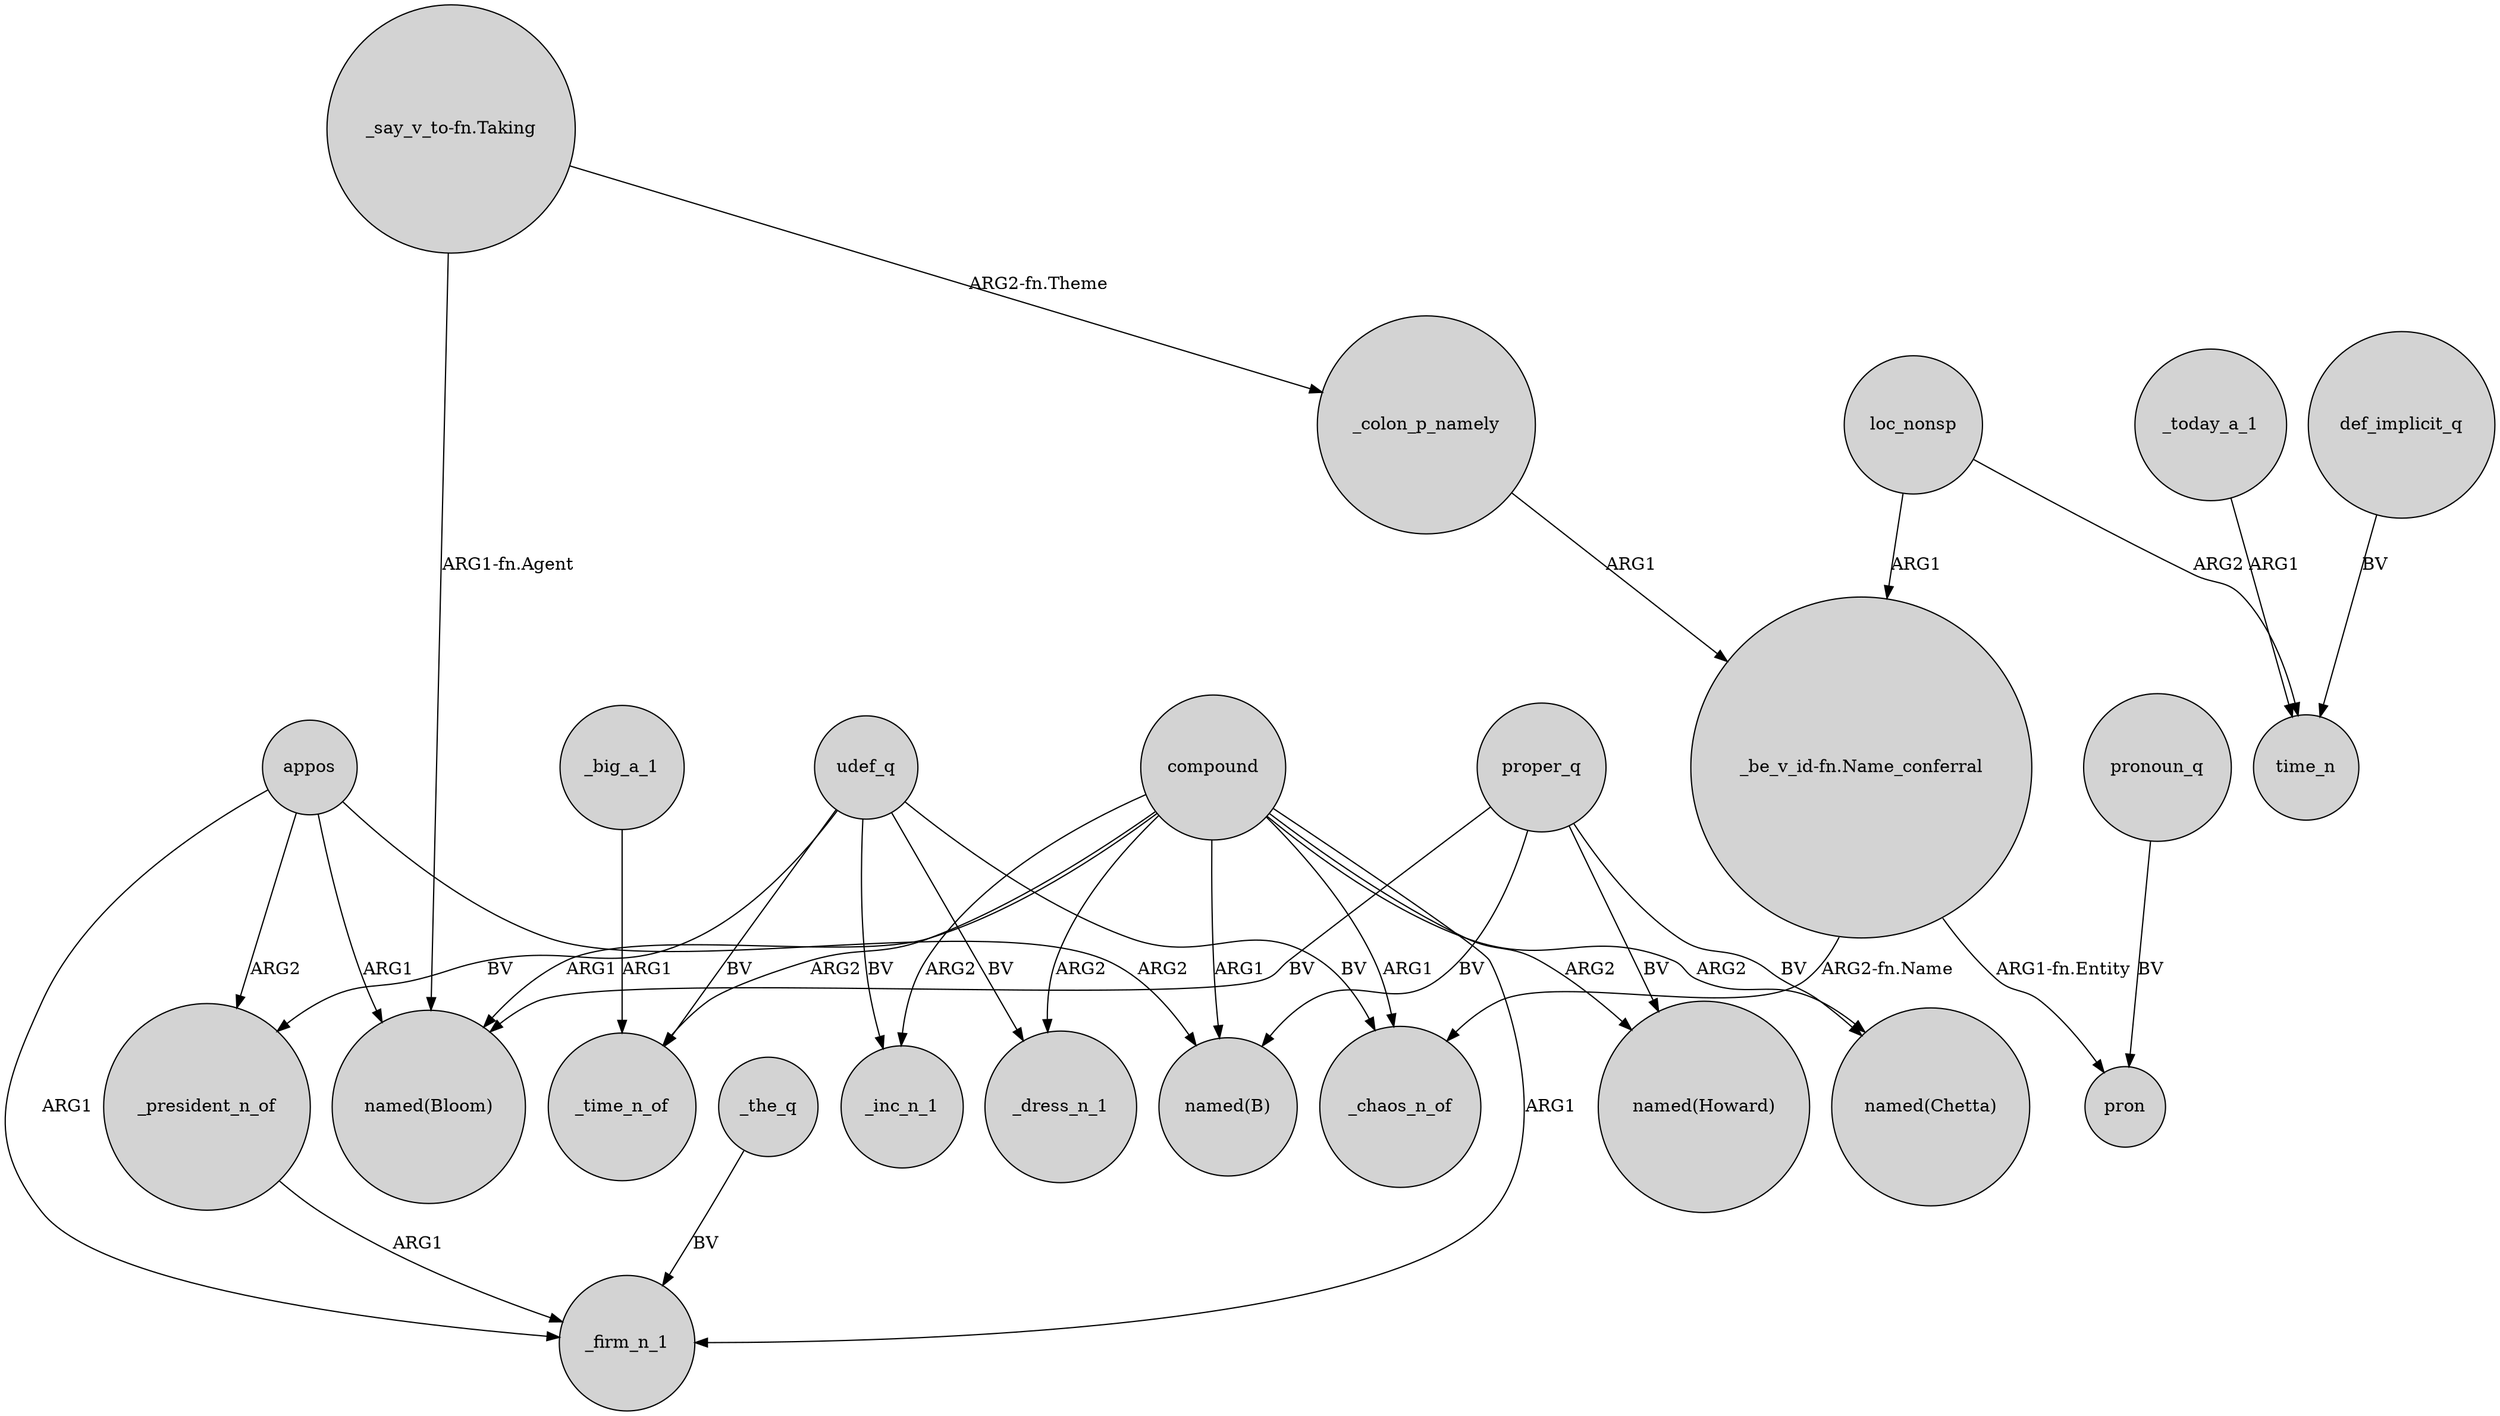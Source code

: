 digraph {
	node [shape=circle style=filled]
	compound -> "named(Bloom)" [label=ARG1]
	_colon_p_namely -> "_be_v_id-fn.Name_conferral" [label=ARG1]
	appos -> _president_n_of [label=ARG2]
	compound -> "named(Chetta)" [label=ARG2]
	appos -> "named(Bloom)" [label=ARG1]
	proper_q -> "named(Chetta)" [label=BV]
	proper_q -> "named(Bloom)" [label=BV]
	udef_q -> _time_n_of [label=BV]
	_president_n_of -> _firm_n_1 [label=ARG1]
	loc_nonsp -> "_be_v_id-fn.Name_conferral" [label=ARG1]
	udef_q -> _dress_n_1 [label=BV]
	udef_q -> _chaos_n_of [label=BV]
	proper_q -> "named(Howard)" [label=BV]
	compound -> "named(Howard)" [label=ARG2]
	proper_q -> "named(B)" [label=BV]
	pronoun_q -> pron [label=BV]
	udef_q -> _inc_n_1 [label=BV]
	appos -> "named(B)" [label=ARG2]
	compound -> _inc_n_1 [label=ARG2]
	_the_q -> _firm_n_1 [label=BV]
	_big_a_1 -> _time_n_of [label=ARG1]
	"_say_v_to-fn.Taking" -> "named(Bloom)" [label="ARG1-fn.Agent"]
	compound -> _dress_n_1 [label=ARG2]
	compound -> _chaos_n_of [label=ARG1]
	appos -> _firm_n_1 [label=ARG1]
	"_be_v_id-fn.Name_conferral" -> pron [label="ARG1-fn.Entity"]
	compound -> _time_n_of [label=ARG2]
	"_say_v_to-fn.Taking" -> _colon_p_namely [label="ARG2-fn.Theme"]
	compound -> _firm_n_1 [label=ARG1]
	_today_a_1 -> time_n [label=ARG1]
	loc_nonsp -> time_n [label=ARG2]
	udef_q -> _president_n_of [label=BV]
	compound -> "named(B)" [label=ARG1]
	def_implicit_q -> time_n [label=BV]
	"_be_v_id-fn.Name_conferral" -> _chaos_n_of [label="ARG2-fn.Name"]
}
